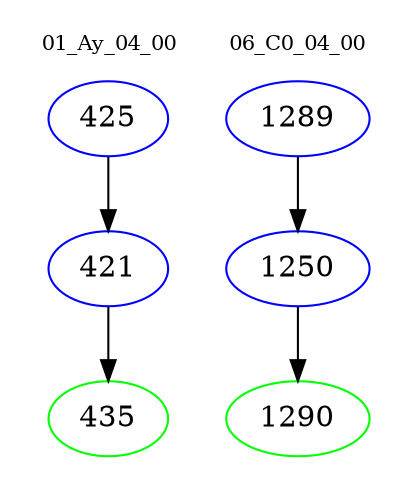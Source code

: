 digraph{
subgraph cluster_0 {
color = white
label = "01_Ay_04_00";
fontsize=10;
T0_425 [label="425", color="blue"]
T0_425 -> T0_421 [color="black"]
T0_421 [label="421", color="blue"]
T0_421 -> T0_435 [color="black"]
T0_435 [label="435", color="green"]
}
subgraph cluster_1 {
color = white
label = "06_C0_04_00";
fontsize=10;
T1_1289 [label="1289", color="blue"]
T1_1289 -> T1_1250 [color="black"]
T1_1250 [label="1250", color="blue"]
T1_1250 -> T1_1290 [color="black"]
T1_1290 [label="1290", color="green"]
}
}
